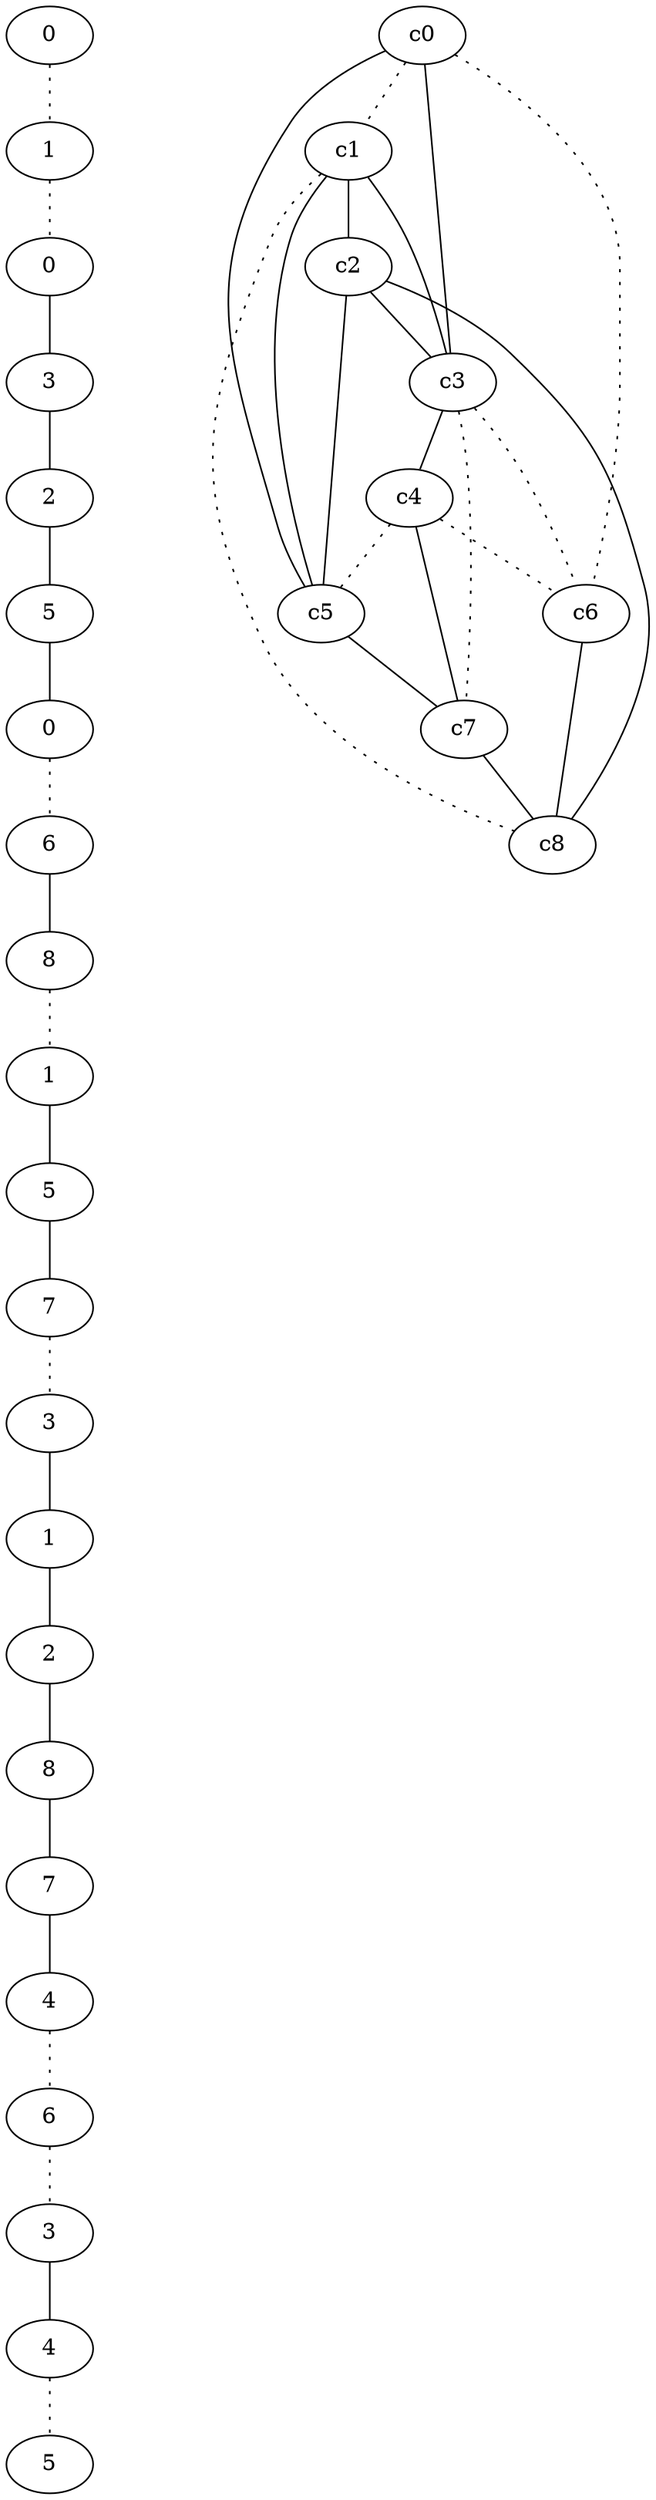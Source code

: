 graph {
a0[label=0];
a1[label=1];
a2[label=0];
a3[label=3];
a4[label=2];
a5[label=5];
a6[label=0];
a7[label=6];
a8[label=8];
a9[label=1];
a10[label=5];
a11[label=7];
a12[label=3];
a13[label=1];
a14[label=2];
a15[label=8];
a16[label=7];
a17[label=4];
a18[label=6];
a19[label=3];
a20[label=4];
a21[label=5];
a0 -- a1 [style=dotted];
a1 -- a2 [style=dotted];
a2 -- a3;
a3 -- a4;
a4 -- a5;
a5 -- a6;
a6 -- a7 [style=dotted];
a7 -- a8;
a8 -- a9 [style=dotted];
a9 -- a10;
a10 -- a11;
a11 -- a12 [style=dotted];
a12 -- a13;
a13 -- a14;
a14 -- a15;
a15 -- a16;
a16 -- a17;
a17 -- a18 [style=dotted];
a18 -- a19 [style=dotted];
a19 -- a20;
a20 -- a21 [style=dotted];
c0 -- c1 [style=dotted];
c0 -- c3;
c0 -- c5;
c0 -- c6 [style=dotted];
c1 -- c2;
c1 -- c3;
c1 -- c5;
c1 -- c8 [style=dotted];
c2 -- c3;
c2 -- c5;
c2 -- c8;
c3 -- c4;
c3 -- c6 [style=dotted];
c3 -- c7 [style=dotted];
c4 -- c5 [style=dotted];
c4 -- c6 [style=dotted];
c4 -- c7;
c5 -- c7;
c6 -- c8;
c7 -- c8;
}
